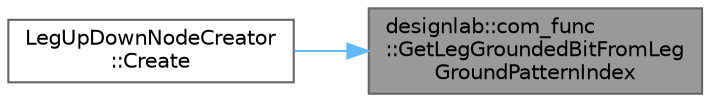 digraph "designlab::com_func::GetLegGroundedBitFromLegGroundPatternIndex"
{
 // LATEX_PDF_SIZE
  bgcolor="transparent";
  edge [fontname=Helvetica,fontsize=10,labelfontname=Helvetica,labelfontsize=10];
  node [fontname=Helvetica,fontsize=10,shape=box,height=0.2,width=0.4];
  rankdir="RL";
  Node1 [id="Node000001",label="designlab::com_func\l::GetLegGroundedBitFromLeg\lGroundPatternIndex",height=0.2,width=0.4,color="gray40", fillcolor="grey60", style="filled", fontcolor="black",tooltip="脚の接地パターンの番号から，その脚の接地パターンを返す．"];
  Node1 -> Node2 [id="edge1_Node000001_Node000002",dir="back",color="steelblue1",style="solid",tooltip=" "];
  Node2 [id="Node000002",label="LegUpDownNodeCreator\l::Create",height=0.2,width=0.4,color="grey40", fillcolor="white", style="filled",URL="$class_leg_up_down_node_creator.html#a3b56cbc29dff2595c55b551a830a0b30",tooltip="現在のノードから次のノード群を生成する"];
}
